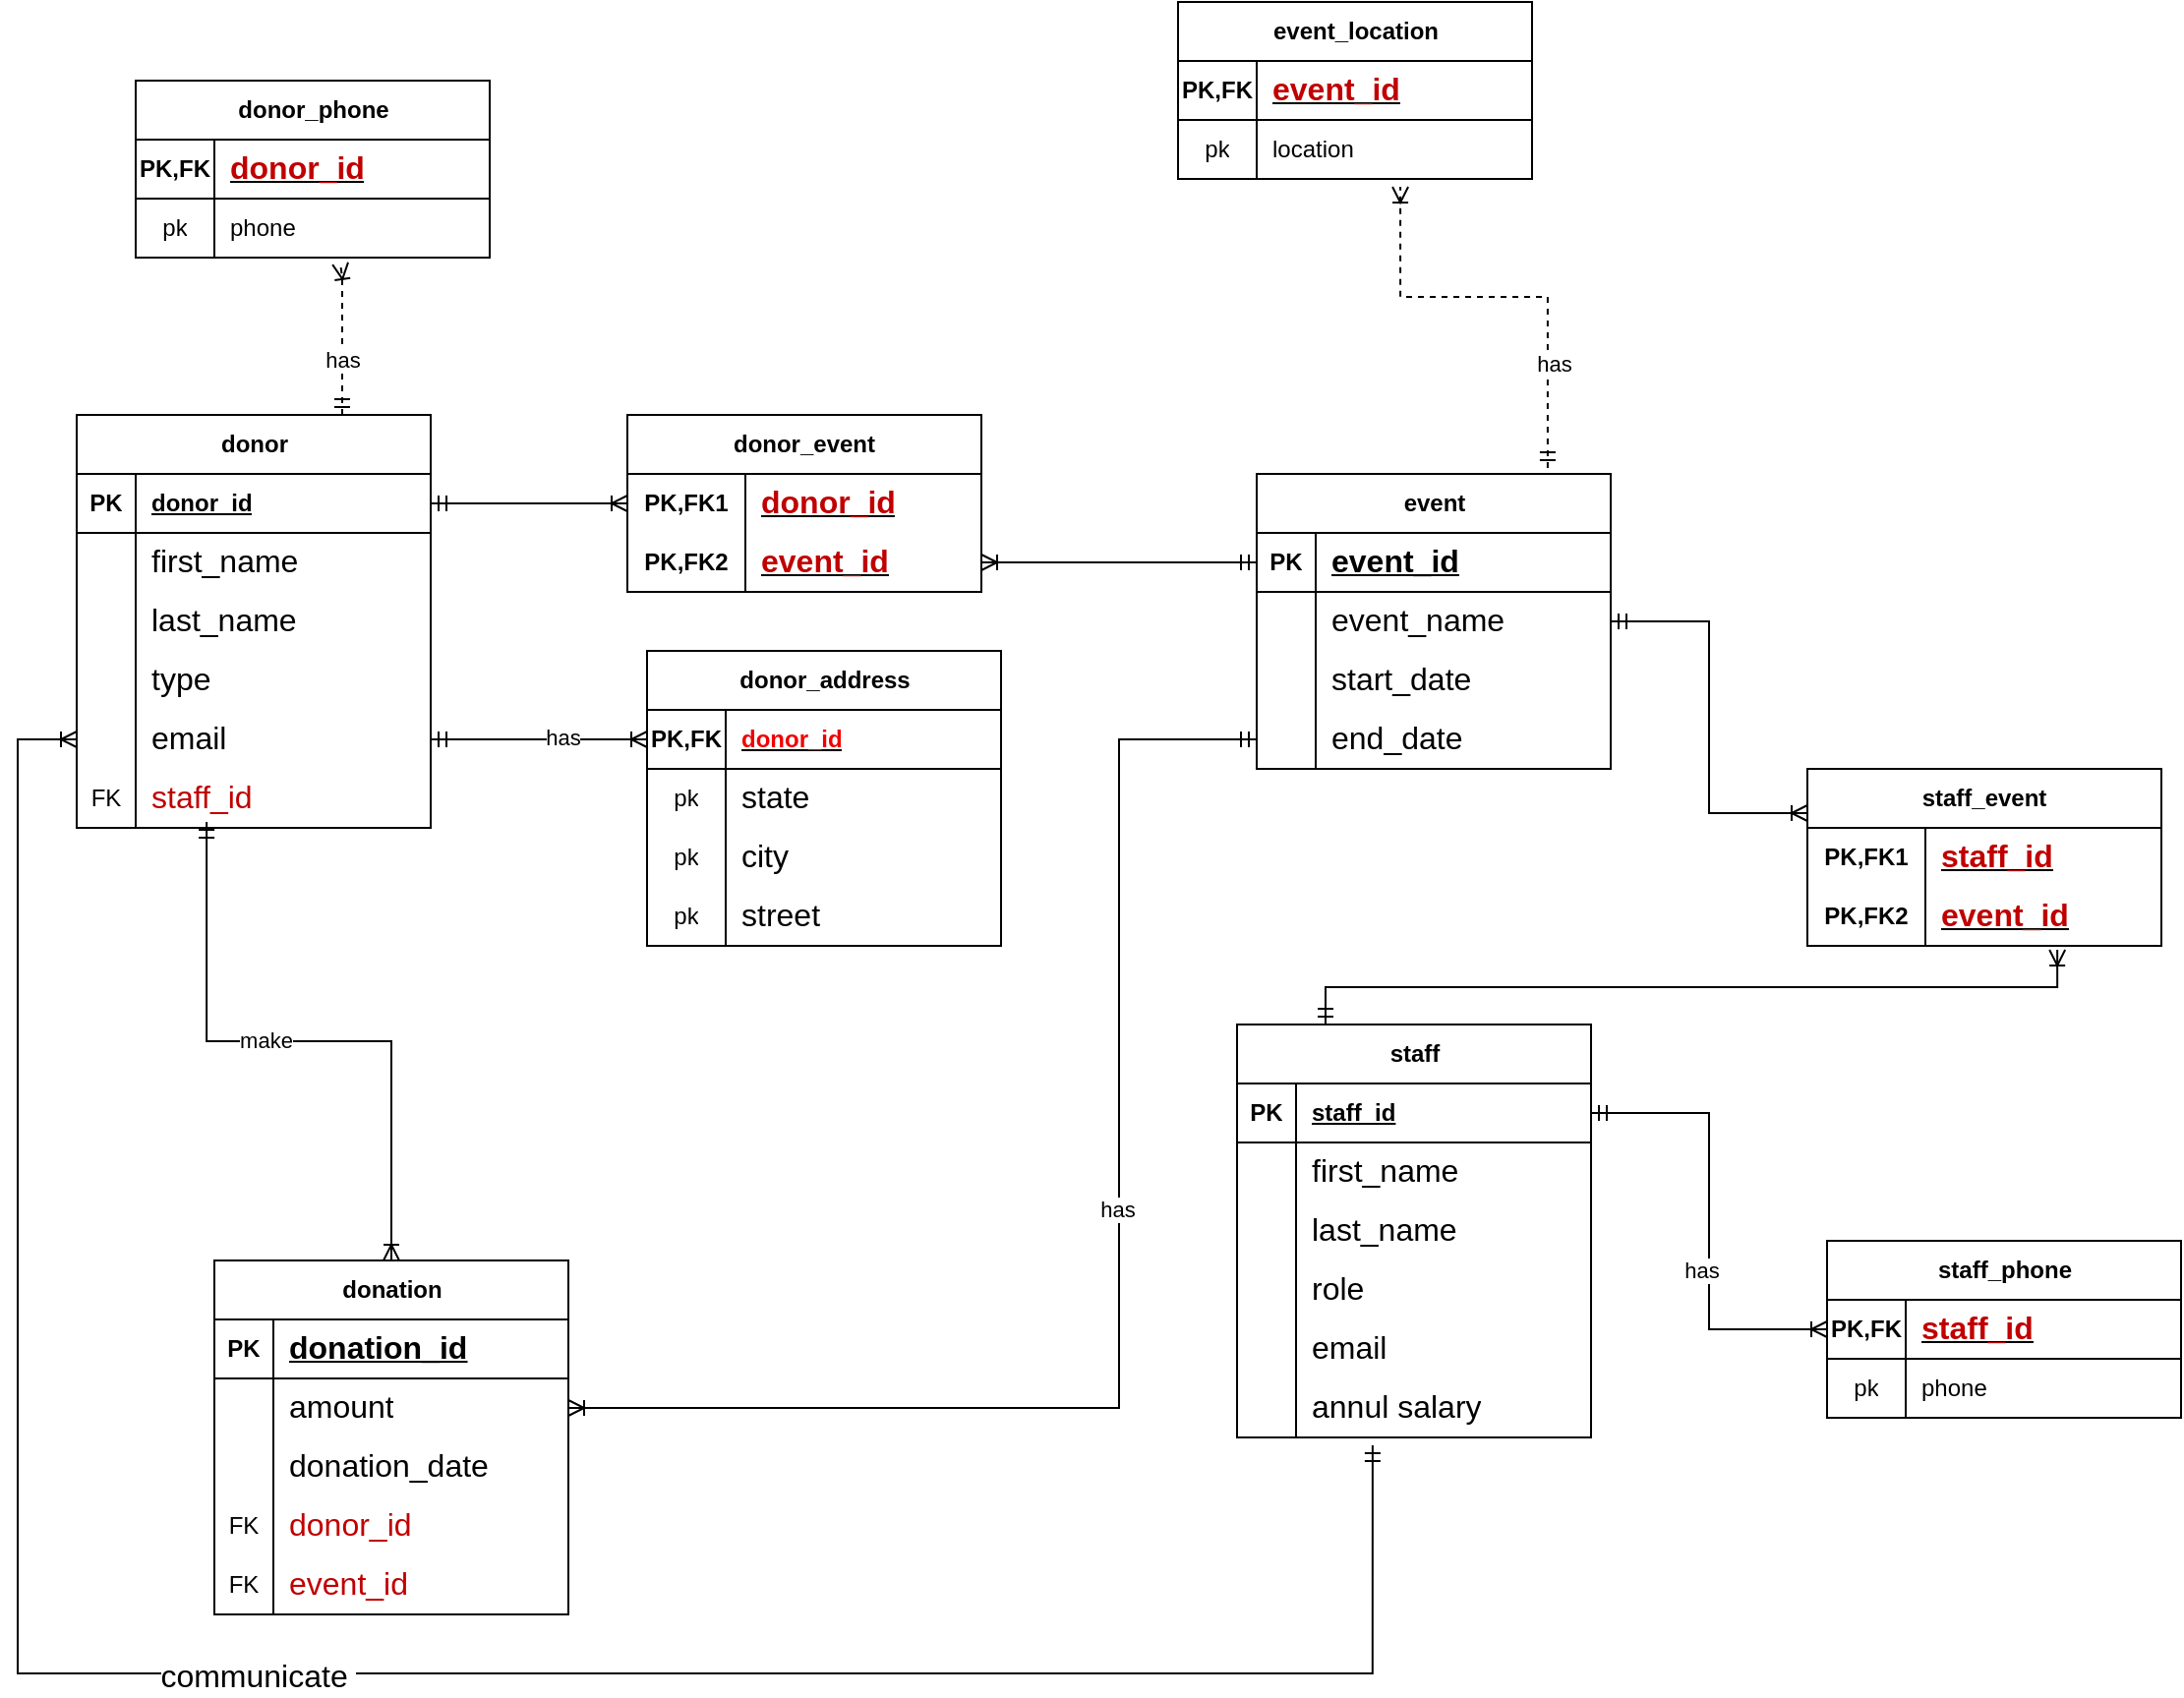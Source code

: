 <mxfile version="26.0.4">
  <diagram name="Page-1" id="FFYsI_Ef4vzfH-QuEbHE">
    <mxGraphModel dx="1687" dy="984" grid="1" gridSize="10" guides="1" tooltips="1" connect="1" arrows="1" fold="1" page="1" pageScale="1" pageWidth="850" pageHeight="1100" math="0" shadow="0">
      <root>
        <mxCell id="0" />
        <mxCell id="1" parent="0" />
        <mxCell id="cGcmRIweFU27I2CiC476-1" value="donor" style="shape=table;startSize=30;container=1;collapsible=1;childLayout=tableLayout;fixedRows=1;rowLines=0;fontStyle=1;align=center;resizeLast=1;html=1;" parent="1" vertex="1">
          <mxGeometry x="60" y="340" width="180" height="210" as="geometry" />
        </mxCell>
        <mxCell id="cGcmRIweFU27I2CiC476-2" value="" style="shape=tableRow;horizontal=0;startSize=0;swimlaneHead=0;swimlaneBody=0;fillColor=none;collapsible=0;dropTarget=0;points=[[0,0.5],[1,0.5]];portConstraint=eastwest;top=0;left=0;right=0;bottom=1;" parent="cGcmRIweFU27I2CiC476-1" vertex="1">
          <mxGeometry y="30" width="180" height="30" as="geometry" />
        </mxCell>
        <mxCell id="cGcmRIweFU27I2CiC476-3" value="PK" style="shape=partialRectangle;connectable=0;fillColor=none;top=0;left=0;bottom=0;right=0;fontStyle=1;overflow=hidden;whiteSpace=wrap;html=1;" parent="cGcmRIweFU27I2CiC476-2" vertex="1">
          <mxGeometry width="30" height="30" as="geometry">
            <mxRectangle width="30" height="30" as="alternateBounds" />
          </mxGeometry>
        </mxCell>
        <mxCell id="cGcmRIweFU27I2CiC476-4" value="donor_id" style="shape=partialRectangle;connectable=0;fillColor=none;top=0;left=0;bottom=0;right=0;align=left;spacingLeft=6;fontStyle=5;overflow=hidden;whiteSpace=wrap;html=1;" parent="cGcmRIweFU27I2CiC476-2" vertex="1">
          <mxGeometry x="30" width="150" height="30" as="geometry">
            <mxRectangle width="150" height="30" as="alternateBounds" />
          </mxGeometry>
        </mxCell>
        <mxCell id="cGcmRIweFU27I2CiC476-5" value="" style="shape=tableRow;horizontal=0;startSize=0;swimlaneHead=0;swimlaneBody=0;fillColor=none;collapsible=0;dropTarget=0;points=[[0,0.5],[1,0.5]];portConstraint=eastwest;top=0;left=0;right=0;bottom=0;" parent="cGcmRIweFU27I2CiC476-1" vertex="1">
          <mxGeometry y="60" width="180" height="30" as="geometry" />
        </mxCell>
        <mxCell id="cGcmRIweFU27I2CiC476-6" value="" style="shape=partialRectangle;connectable=0;fillColor=none;top=0;left=0;bottom=0;right=0;editable=1;overflow=hidden;whiteSpace=wrap;html=1;" parent="cGcmRIweFU27I2CiC476-5" vertex="1">
          <mxGeometry width="30" height="30" as="geometry">
            <mxRectangle width="30" height="30" as="alternateBounds" />
          </mxGeometry>
        </mxCell>
        <mxCell id="cGcmRIweFU27I2CiC476-7" value="&lt;span style=&quot;font-size:12.0pt;line-height:115%;&lt;br/&gt;font-family:&amp;quot;Times New Roman&amp;quot;,serif;mso-ascii-theme-font:major-bidi;mso-fareast-font-family:&lt;br/&gt;Aptos;mso-fareast-theme-font:minor-latin;mso-hansi-theme-font:major-bidi;&lt;br/&gt;mso-bidi-theme-font:major-bidi;mso-ansi-language:EN-US;mso-fareast-language:&lt;br/&gt;EN-US;mso-bidi-language:AR-SA&quot;&gt;first_name&lt;/span&gt;" style="shape=partialRectangle;connectable=0;fillColor=none;top=0;left=0;bottom=0;right=0;align=left;spacingLeft=6;overflow=hidden;whiteSpace=wrap;html=1;" parent="cGcmRIweFU27I2CiC476-5" vertex="1">
          <mxGeometry x="30" width="150" height="30" as="geometry">
            <mxRectangle width="150" height="30" as="alternateBounds" />
          </mxGeometry>
        </mxCell>
        <mxCell id="cGcmRIweFU27I2CiC476-8" value="" style="shape=tableRow;horizontal=0;startSize=0;swimlaneHead=0;swimlaneBody=0;fillColor=none;collapsible=0;dropTarget=0;points=[[0,0.5],[1,0.5]];portConstraint=eastwest;top=0;left=0;right=0;bottom=0;" parent="cGcmRIweFU27I2CiC476-1" vertex="1">
          <mxGeometry y="90" width="180" height="30" as="geometry" />
        </mxCell>
        <mxCell id="cGcmRIweFU27I2CiC476-9" value="" style="shape=partialRectangle;connectable=0;fillColor=none;top=0;left=0;bottom=0;right=0;editable=1;overflow=hidden;whiteSpace=wrap;html=1;" parent="cGcmRIweFU27I2CiC476-8" vertex="1">
          <mxGeometry width="30" height="30" as="geometry">
            <mxRectangle width="30" height="30" as="alternateBounds" />
          </mxGeometry>
        </mxCell>
        <mxCell id="cGcmRIweFU27I2CiC476-10" value="&lt;span style=&quot;font-size:12.0pt;line-height:115%;&lt;br/&gt;font-family:&amp;quot;Times New Roman&amp;quot;,serif;mso-ascii-theme-font:major-bidi;mso-fareast-font-family:&lt;br/&gt;Aptos;mso-fareast-theme-font:minor-latin;mso-hansi-theme-font:major-bidi;&lt;br/&gt;mso-bidi-theme-font:major-bidi;mso-ansi-language:EN-US;mso-fareast-language:&lt;br/&gt;EN-US;mso-bidi-language:AR-SA&quot;&gt;last_name&lt;/span&gt;" style="shape=partialRectangle;connectable=0;fillColor=none;top=0;left=0;bottom=0;right=0;align=left;spacingLeft=6;overflow=hidden;whiteSpace=wrap;html=1;" parent="cGcmRIweFU27I2CiC476-8" vertex="1">
          <mxGeometry x="30" width="150" height="30" as="geometry">
            <mxRectangle width="150" height="30" as="alternateBounds" />
          </mxGeometry>
        </mxCell>
        <mxCell id="cGcmRIweFU27I2CiC476-75" value="" style="shape=tableRow;horizontal=0;startSize=0;swimlaneHead=0;swimlaneBody=0;fillColor=none;collapsible=0;dropTarget=0;points=[[0,0.5],[1,0.5]];portConstraint=eastwest;top=0;left=0;right=0;bottom=0;" parent="cGcmRIweFU27I2CiC476-1" vertex="1">
          <mxGeometry y="120" width="180" height="30" as="geometry" />
        </mxCell>
        <mxCell id="cGcmRIweFU27I2CiC476-76" value="" style="shape=partialRectangle;connectable=0;fillColor=none;top=0;left=0;bottom=0;right=0;editable=1;overflow=hidden;whiteSpace=wrap;html=1;" parent="cGcmRIweFU27I2CiC476-75" vertex="1">
          <mxGeometry width="30" height="30" as="geometry">
            <mxRectangle width="30" height="30" as="alternateBounds" />
          </mxGeometry>
        </mxCell>
        <mxCell id="cGcmRIweFU27I2CiC476-77" value="&lt;span style=&quot;font-size:12.0pt;line-height:115%;&lt;br/&gt;font-family:&amp;quot;Times New Roman&amp;quot;,serif;mso-ascii-theme-font:major-bidi;mso-fareast-font-family:&lt;br/&gt;Aptos;mso-fareast-theme-font:minor-latin;mso-hansi-theme-font:major-bidi;&lt;br/&gt;mso-bidi-theme-font:major-bidi;mso-ansi-language:EN-US;mso-fareast-language:&lt;br/&gt;EN-US;mso-bidi-language:AR-SA&quot;&gt;type&lt;/span&gt;" style="shape=partialRectangle;connectable=0;fillColor=none;top=0;left=0;bottom=0;right=0;align=left;spacingLeft=6;overflow=hidden;whiteSpace=wrap;html=1;" parent="cGcmRIweFU27I2CiC476-75" vertex="1">
          <mxGeometry x="30" width="150" height="30" as="geometry">
            <mxRectangle width="150" height="30" as="alternateBounds" />
          </mxGeometry>
        </mxCell>
        <mxCell id="cGcmRIweFU27I2CiC476-78" value="" style="shape=tableRow;horizontal=0;startSize=0;swimlaneHead=0;swimlaneBody=0;fillColor=none;collapsible=0;dropTarget=0;points=[[0,0.5],[1,0.5]];portConstraint=eastwest;top=0;left=0;right=0;bottom=0;" parent="cGcmRIweFU27I2CiC476-1" vertex="1">
          <mxGeometry y="150" width="180" height="30" as="geometry" />
        </mxCell>
        <mxCell id="cGcmRIweFU27I2CiC476-79" value="" style="shape=partialRectangle;connectable=0;fillColor=none;top=0;left=0;bottom=0;right=0;editable=1;overflow=hidden;whiteSpace=wrap;html=1;" parent="cGcmRIweFU27I2CiC476-78" vertex="1">
          <mxGeometry width="30" height="30" as="geometry">
            <mxRectangle width="30" height="30" as="alternateBounds" />
          </mxGeometry>
        </mxCell>
        <mxCell id="cGcmRIweFU27I2CiC476-80" value="&lt;span style=&quot;font-size:12.0pt;line-height:115%;&lt;br/&gt;font-family:&amp;quot;Times New Roman&amp;quot;,serif;mso-ascii-theme-font:major-bidi;mso-fareast-font-family:&lt;br/&gt;Aptos;mso-fareast-theme-font:minor-latin;mso-hansi-theme-font:major-bidi;&lt;br/&gt;mso-bidi-theme-font:major-bidi;mso-ansi-language:EN-US;mso-fareast-language:&lt;br/&gt;EN-US;mso-bidi-language:AR-SA&quot;&gt;email&lt;/span&gt;" style="shape=partialRectangle;connectable=0;fillColor=none;top=0;left=0;bottom=0;right=0;align=left;spacingLeft=6;overflow=hidden;whiteSpace=wrap;html=1;" parent="cGcmRIweFU27I2CiC476-78" vertex="1">
          <mxGeometry x="30" width="150" height="30" as="geometry">
            <mxRectangle width="150" height="30" as="alternateBounds" />
          </mxGeometry>
        </mxCell>
        <mxCell id="8j0lbVOySIu1FsYrDU9--5" value="" style="shape=tableRow;horizontal=0;startSize=0;swimlaneHead=0;swimlaneBody=0;fillColor=none;collapsible=0;dropTarget=0;points=[[0,0.5],[1,0.5]];portConstraint=eastwest;top=0;left=0;right=0;bottom=0;" parent="cGcmRIweFU27I2CiC476-1" vertex="1">
          <mxGeometry y="180" width="180" height="30" as="geometry" />
        </mxCell>
        <mxCell id="8j0lbVOySIu1FsYrDU9--6" value="FK" style="shape=partialRectangle;connectable=0;fillColor=none;top=0;left=0;bottom=0;right=0;editable=1;overflow=hidden;whiteSpace=wrap;html=1;" parent="8j0lbVOySIu1FsYrDU9--5" vertex="1">
          <mxGeometry width="30" height="30" as="geometry">
            <mxRectangle width="30" height="30" as="alternateBounds" />
          </mxGeometry>
        </mxCell>
        <mxCell id="8j0lbVOySIu1FsYrDU9--7" value="&lt;span style=&quot;font-size:12.0pt;line-height:115%;&lt;br/&gt;font-family:&amp;quot;Times New Roman&amp;quot;,serif;mso-ascii-theme-font:major-bidi;mso-fareast-font-family:&lt;br/&gt;Aptos;mso-fareast-theme-font:minor-latin;mso-hansi-theme-font:major-bidi;&lt;br/&gt;mso-bidi-theme-font:major-bidi;color:#C00000;mso-ansi-language:EN-US;&lt;br/&gt;mso-fareast-language:EN-US;mso-bidi-language:AR-SA&quot;&gt;staff_id&lt;/span&gt;" style="shape=partialRectangle;connectable=0;fillColor=none;top=0;left=0;bottom=0;right=0;align=left;spacingLeft=6;overflow=hidden;whiteSpace=wrap;html=1;" parent="8j0lbVOySIu1FsYrDU9--5" vertex="1">
          <mxGeometry x="30" width="150" height="30" as="geometry">
            <mxRectangle width="150" height="30" as="alternateBounds" />
          </mxGeometry>
        </mxCell>
        <mxCell id="cGcmRIweFU27I2CiC476-17" value="event" style="shape=table;startSize=30;container=1;collapsible=1;childLayout=tableLayout;fixedRows=1;rowLines=0;fontStyle=1;align=center;resizeLast=1;html=1;" parent="1" vertex="1">
          <mxGeometry x="660" y="370" width="180" height="150" as="geometry" />
        </mxCell>
        <mxCell id="cGcmRIweFU27I2CiC476-18" value="" style="shape=tableRow;horizontal=0;startSize=0;swimlaneHead=0;swimlaneBody=0;fillColor=none;collapsible=0;dropTarget=0;points=[[0,0.5],[1,0.5]];portConstraint=eastwest;top=0;left=0;right=0;bottom=1;" parent="cGcmRIweFU27I2CiC476-17" vertex="1">
          <mxGeometry y="30" width="180" height="30" as="geometry" />
        </mxCell>
        <mxCell id="cGcmRIweFU27I2CiC476-19" value="PK" style="shape=partialRectangle;connectable=0;fillColor=none;top=0;left=0;bottom=0;right=0;fontStyle=1;overflow=hidden;whiteSpace=wrap;html=1;" parent="cGcmRIweFU27I2CiC476-18" vertex="1">
          <mxGeometry width="30" height="30" as="geometry">
            <mxRectangle width="30" height="30" as="alternateBounds" />
          </mxGeometry>
        </mxCell>
        <mxCell id="cGcmRIweFU27I2CiC476-20" value="&lt;u&gt;&lt;span style=&quot;font-size:12.0pt;line-height:115%;&lt;br/&gt;font-family:&amp;quot;Times New Roman&amp;quot;,serif;mso-ascii-theme-font:major-bidi;mso-fareast-font-family:&lt;br/&gt;Aptos;mso-fareast-theme-font:minor-latin;mso-hansi-theme-font:major-bidi;&lt;br/&gt;mso-bidi-theme-font:major-bidi;mso-ansi-language:EN-US;mso-fareast-language:&lt;br/&gt;EN-US;mso-bidi-language:AR-SA&quot;&gt;event_id&lt;/span&gt;&lt;/u&gt;" style="shape=partialRectangle;connectable=0;fillColor=none;top=0;left=0;bottom=0;right=0;align=left;spacingLeft=6;fontStyle=5;overflow=hidden;whiteSpace=wrap;html=1;" parent="cGcmRIweFU27I2CiC476-18" vertex="1">
          <mxGeometry x="30" width="150" height="30" as="geometry">
            <mxRectangle width="150" height="30" as="alternateBounds" />
          </mxGeometry>
        </mxCell>
        <mxCell id="cGcmRIweFU27I2CiC476-21" value="" style="shape=tableRow;horizontal=0;startSize=0;swimlaneHead=0;swimlaneBody=0;fillColor=none;collapsible=0;dropTarget=0;points=[[0,0.5],[1,0.5]];portConstraint=eastwest;top=0;left=0;right=0;bottom=0;" parent="cGcmRIweFU27I2CiC476-17" vertex="1">
          <mxGeometry y="60" width="180" height="30" as="geometry" />
        </mxCell>
        <mxCell id="cGcmRIweFU27I2CiC476-22" value="" style="shape=partialRectangle;connectable=0;fillColor=none;top=0;left=0;bottom=0;right=0;editable=1;overflow=hidden;whiteSpace=wrap;html=1;" parent="cGcmRIweFU27I2CiC476-21" vertex="1">
          <mxGeometry width="30" height="30" as="geometry">
            <mxRectangle width="30" height="30" as="alternateBounds" />
          </mxGeometry>
        </mxCell>
        <mxCell id="cGcmRIweFU27I2CiC476-23" value="&lt;span style=&quot;font-size:12.0pt;line-height:115%;&lt;br/&gt;font-family:&amp;quot;Times New Roman&amp;quot;,serif;mso-ascii-theme-font:major-bidi;mso-fareast-font-family:&lt;br/&gt;Aptos;mso-fareast-theme-font:minor-latin;mso-hansi-theme-font:major-bidi;&lt;br/&gt;mso-bidi-theme-font:major-bidi;mso-ansi-language:EN-US;mso-fareast-language:&lt;br/&gt;EN-US;mso-bidi-language:AR-SA&quot;&gt;event_name&lt;/span&gt;" style="shape=partialRectangle;connectable=0;fillColor=none;top=0;left=0;bottom=0;right=0;align=left;spacingLeft=6;overflow=hidden;whiteSpace=wrap;html=1;" parent="cGcmRIweFU27I2CiC476-21" vertex="1">
          <mxGeometry x="30" width="150" height="30" as="geometry">
            <mxRectangle width="150" height="30" as="alternateBounds" />
          </mxGeometry>
        </mxCell>
        <mxCell id="cGcmRIweFU27I2CiC476-24" value="" style="shape=tableRow;horizontal=0;startSize=0;swimlaneHead=0;swimlaneBody=0;fillColor=none;collapsible=0;dropTarget=0;points=[[0,0.5],[1,0.5]];portConstraint=eastwest;top=0;left=0;right=0;bottom=0;" parent="cGcmRIweFU27I2CiC476-17" vertex="1">
          <mxGeometry y="90" width="180" height="30" as="geometry" />
        </mxCell>
        <mxCell id="cGcmRIweFU27I2CiC476-25" value="" style="shape=partialRectangle;connectable=0;fillColor=none;top=0;left=0;bottom=0;right=0;editable=1;overflow=hidden;whiteSpace=wrap;html=1;" parent="cGcmRIweFU27I2CiC476-24" vertex="1">
          <mxGeometry width="30" height="30" as="geometry">
            <mxRectangle width="30" height="30" as="alternateBounds" />
          </mxGeometry>
        </mxCell>
        <mxCell id="cGcmRIweFU27I2CiC476-26" value="&lt;span style=&quot;font-size:12.0pt;line-height:115%;&lt;br/&gt;font-family:&amp;quot;Times New Roman&amp;quot;,serif;mso-ascii-theme-font:major-bidi;mso-fareast-font-family:&lt;br/&gt;Aptos;mso-fareast-theme-font:minor-latin;mso-hansi-theme-font:major-bidi;&lt;br/&gt;mso-bidi-theme-font:major-bidi;mso-ansi-language:EN-US;mso-fareast-language:&lt;br/&gt;EN-US;mso-bidi-language:AR-SA&quot;&gt;start_date&lt;/span&gt;" style="shape=partialRectangle;connectable=0;fillColor=none;top=0;left=0;bottom=0;right=0;align=left;spacingLeft=6;overflow=hidden;whiteSpace=wrap;html=1;" parent="cGcmRIweFU27I2CiC476-24" vertex="1">
          <mxGeometry x="30" width="150" height="30" as="geometry">
            <mxRectangle width="150" height="30" as="alternateBounds" />
          </mxGeometry>
        </mxCell>
        <mxCell id="cGcmRIweFU27I2CiC476-27" value="" style="shape=tableRow;horizontal=0;startSize=0;swimlaneHead=0;swimlaneBody=0;fillColor=none;collapsible=0;dropTarget=0;points=[[0,0.5],[1,0.5]];portConstraint=eastwest;top=0;left=0;right=0;bottom=0;" parent="cGcmRIweFU27I2CiC476-17" vertex="1">
          <mxGeometry y="120" width="180" height="30" as="geometry" />
        </mxCell>
        <mxCell id="cGcmRIweFU27I2CiC476-28" value="" style="shape=partialRectangle;connectable=0;fillColor=none;top=0;left=0;bottom=0;right=0;editable=1;overflow=hidden;whiteSpace=wrap;html=1;" parent="cGcmRIweFU27I2CiC476-27" vertex="1">
          <mxGeometry width="30" height="30" as="geometry">
            <mxRectangle width="30" height="30" as="alternateBounds" />
          </mxGeometry>
        </mxCell>
        <mxCell id="cGcmRIweFU27I2CiC476-29" value="&lt;span style=&quot;font-size:12.0pt;line-height:115%;&lt;br/&gt;font-family:&amp;quot;Times New Roman&amp;quot;,serif;mso-ascii-theme-font:major-bidi;mso-fareast-font-family:&lt;br/&gt;Aptos;mso-fareast-theme-font:minor-latin;mso-hansi-theme-font:major-bidi;&lt;br/&gt;mso-bidi-theme-font:major-bidi;mso-ansi-language:EN-US;mso-fareast-language:&lt;br/&gt;EN-US;mso-bidi-language:AR-SA&quot;&gt;end_date&lt;/span&gt;" style="shape=partialRectangle;connectable=0;fillColor=none;top=0;left=0;bottom=0;right=0;align=left;spacingLeft=6;overflow=hidden;whiteSpace=wrap;html=1;" parent="cGcmRIweFU27I2CiC476-27" vertex="1">
          <mxGeometry x="30" width="150" height="30" as="geometry">
            <mxRectangle width="150" height="30" as="alternateBounds" />
          </mxGeometry>
        </mxCell>
        <mxCell id="cGcmRIweFU27I2CiC476-43" value="donation" style="shape=table;startSize=30;container=1;collapsible=1;childLayout=tableLayout;fixedRows=1;rowLines=0;fontStyle=1;align=center;resizeLast=1;html=1;" parent="1" vertex="1">
          <mxGeometry x="130" y="770" width="180" height="180" as="geometry" />
        </mxCell>
        <mxCell id="cGcmRIweFU27I2CiC476-44" value="" style="shape=tableRow;horizontal=0;startSize=0;swimlaneHead=0;swimlaneBody=0;fillColor=none;collapsible=0;dropTarget=0;points=[[0,0.5],[1,0.5]];portConstraint=eastwest;top=0;left=0;right=0;bottom=1;" parent="cGcmRIweFU27I2CiC476-43" vertex="1">
          <mxGeometry y="30" width="180" height="30" as="geometry" />
        </mxCell>
        <mxCell id="cGcmRIweFU27I2CiC476-45" value="PK" style="shape=partialRectangle;connectable=0;fillColor=none;top=0;left=0;bottom=0;right=0;fontStyle=1;overflow=hidden;whiteSpace=wrap;html=1;" parent="cGcmRIweFU27I2CiC476-44" vertex="1">
          <mxGeometry width="30" height="30" as="geometry">
            <mxRectangle width="30" height="30" as="alternateBounds" />
          </mxGeometry>
        </mxCell>
        <mxCell id="cGcmRIweFU27I2CiC476-46" value="&lt;u&gt;&lt;span style=&quot;font-size:12.0pt;line-height:115%;&lt;br/&gt;font-family:&amp;quot;Times New Roman&amp;quot;,serif;mso-ascii-theme-font:major-bidi;mso-fareast-font-family:&lt;br/&gt;Aptos;mso-fareast-theme-font:minor-latin;mso-hansi-theme-font:major-bidi;&lt;br/&gt;mso-bidi-theme-font:major-bidi;mso-ansi-language:EN-US;mso-fareast-language:&lt;br/&gt;EN-US;mso-bidi-language:AR-SA&quot;&gt;donation_id&lt;/span&gt;&lt;/u&gt;" style="shape=partialRectangle;connectable=0;fillColor=none;top=0;left=0;bottom=0;right=0;align=left;spacingLeft=6;fontStyle=5;overflow=hidden;whiteSpace=wrap;html=1;" parent="cGcmRIweFU27I2CiC476-44" vertex="1">
          <mxGeometry x="30" width="150" height="30" as="geometry">
            <mxRectangle width="150" height="30" as="alternateBounds" />
          </mxGeometry>
        </mxCell>
        <mxCell id="cGcmRIweFU27I2CiC476-47" value="" style="shape=tableRow;horizontal=0;startSize=0;swimlaneHead=0;swimlaneBody=0;fillColor=none;collapsible=0;dropTarget=0;points=[[0,0.5],[1,0.5]];portConstraint=eastwest;top=0;left=0;right=0;bottom=0;" parent="cGcmRIweFU27I2CiC476-43" vertex="1">
          <mxGeometry y="60" width="180" height="30" as="geometry" />
        </mxCell>
        <mxCell id="cGcmRIweFU27I2CiC476-48" value="" style="shape=partialRectangle;connectable=0;fillColor=none;top=0;left=0;bottom=0;right=0;editable=1;overflow=hidden;whiteSpace=wrap;html=1;" parent="cGcmRIweFU27I2CiC476-47" vertex="1">
          <mxGeometry width="30" height="30" as="geometry">
            <mxRectangle width="30" height="30" as="alternateBounds" />
          </mxGeometry>
        </mxCell>
        <mxCell id="cGcmRIweFU27I2CiC476-49" value="&lt;span style=&quot;font-size:12.0pt;line-height:115%;&lt;br/&gt;font-family:&amp;quot;Times New Roman&amp;quot;,serif;mso-ascii-theme-font:major-bidi;mso-fareast-font-family:&lt;br/&gt;Aptos;mso-fareast-theme-font:minor-latin;mso-hansi-theme-font:major-bidi;&lt;br/&gt;mso-bidi-theme-font:major-bidi;mso-ansi-language:EN-US;mso-fareast-language:&lt;br/&gt;EN-US;mso-bidi-language:AR-SA&quot;&gt;amount&lt;/span&gt;" style="shape=partialRectangle;connectable=0;fillColor=none;top=0;left=0;bottom=0;right=0;align=left;spacingLeft=6;overflow=hidden;whiteSpace=wrap;html=1;" parent="cGcmRIweFU27I2CiC476-47" vertex="1">
          <mxGeometry x="30" width="150" height="30" as="geometry">
            <mxRectangle width="150" height="30" as="alternateBounds" />
          </mxGeometry>
        </mxCell>
        <mxCell id="cGcmRIweFU27I2CiC476-50" value="" style="shape=tableRow;horizontal=0;startSize=0;swimlaneHead=0;swimlaneBody=0;fillColor=none;collapsible=0;dropTarget=0;points=[[0,0.5],[1,0.5]];portConstraint=eastwest;top=0;left=0;right=0;bottom=0;" parent="cGcmRIweFU27I2CiC476-43" vertex="1">
          <mxGeometry y="90" width="180" height="30" as="geometry" />
        </mxCell>
        <mxCell id="cGcmRIweFU27I2CiC476-51" value="" style="shape=partialRectangle;connectable=0;fillColor=none;top=0;left=0;bottom=0;right=0;editable=1;overflow=hidden;whiteSpace=wrap;html=1;" parent="cGcmRIweFU27I2CiC476-50" vertex="1">
          <mxGeometry width="30" height="30" as="geometry">
            <mxRectangle width="30" height="30" as="alternateBounds" />
          </mxGeometry>
        </mxCell>
        <mxCell id="cGcmRIweFU27I2CiC476-52" value="&lt;span style=&quot;font-size:12.0pt;line-height:115%;&lt;br/&gt;font-family:&amp;quot;Times New Roman&amp;quot;,serif;mso-ascii-theme-font:major-bidi;mso-fareast-font-family:&lt;br/&gt;Aptos;mso-fareast-theme-font:minor-latin;mso-hansi-theme-font:major-bidi;&lt;br/&gt;mso-bidi-theme-font:major-bidi;mso-ansi-language:EN-US;mso-fareast-language:&lt;br/&gt;EN-US;mso-bidi-language:AR-SA&quot;&gt;donation_date&lt;/span&gt;" style="shape=partialRectangle;connectable=0;fillColor=none;top=0;left=0;bottom=0;right=0;align=left;spacingLeft=6;overflow=hidden;whiteSpace=wrap;html=1;" parent="cGcmRIweFU27I2CiC476-50" vertex="1">
          <mxGeometry x="30" width="150" height="30" as="geometry">
            <mxRectangle width="150" height="30" as="alternateBounds" />
          </mxGeometry>
        </mxCell>
        <mxCell id="cGcmRIweFU27I2CiC476-53" value="" style="shape=tableRow;horizontal=0;startSize=0;swimlaneHead=0;swimlaneBody=0;fillColor=none;collapsible=0;dropTarget=0;points=[[0,0.5],[1,0.5]];portConstraint=eastwest;top=0;left=0;right=0;bottom=0;" parent="cGcmRIweFU27I2CiC476-43" vertex="1">
          <mxGeometry y="120" width="180" height="30" as="geometry" />
        </mxCell>
        <mxCell id="cGcmRIweFU27I2CiC476-54" value="FK" style="shape=partialRectangle;connectable=0;fillColor=none;top=0;left=0;bottom=0;right=0;editable=1;overflow=hidden;whiteSpace=wrap;html=1;" parent="cGcmRIweFU27I2CiC476-53" vertex="1">
          <mxGeometry width="30" height="30" as="geometry">
            <mxRectangle width="30" height="30" as="alternateBounds" />
          </mxGeometry>
        </mxCell>
        <mxCell id="cGcmRIweFU27I2CiC476-55" value="&lt;span style=&quot;font-size:12.0pt;line-height:115%;&lt;br/&gt;font-family:&amp;quot;Times New Roman&amp;quot;,serif;mso-ascii-theme-font:major-bidi;mso-fareast-font-family:&lt;br/&gt;Aptos;mso-fareast-theme-font:minor-latin;mso-hansi-theme-font:major-bidi;&lt;br/&gt;mso-bidi-theme-font:major-bidi;color:#C00000;mso-ansi-language:EN-US;&lt;br/&gt;mso-fareast-language:EN-US;mso-bidi-language:AR-SA&quot;&gt;donor_id&lt;/span&gt;" style="shape=partialRectangle;connectable=0;fillColor=none;top=0;left=0;bottom=0;right=0;align=left;spacingLeft=6;overflow=hidden;whiteSpace=wrap;html=1;" parent="cGcmRIweFU27I2CiC476-53" vertex="1">
          <mxGeometry x="30" width="150" height="30" as="geometry">
            <mxRectangle width="150" height="30" as="alternateBounds" />
          </mxGeometry>
        </mxCell>
        <mxCell id="8j0lbVOySIu1FsYrDU9--11" value="" style="shape=tableRow;horizontal=0;startSize=0;swimlaneHead=0;swimlaneBody=0;fillColor=none;collapsible=0;dropTarget=0;points=[[0,0.5],[1,0.5]];portConstraint=eastwest;top=0;left=0;right=0;bottom=0;" parent="cGcmRIweFU27I2CiC476-43" vertex="1">
          <mxGeometry y="150" width="180" height="30" as="geometry" />
        </mxCell>
        <mxCell id="8j0lbVOySIu1FsYrDU9--12" value="FK" style="shape=partialRectangle;connectable=0;fillColor=none;top=0;left=0;bottom=0;right=0;editable=1;overflow=hidden;whiteSpace=wrap;html=1;" parent="8j0lbVOySIu1FsYrDU9--11" vertex="1">
          <mxGeometry width="30" height="30" as="geometry">
            <mxRectangle width="30" height="30" as="alternateBounds" />
          </mxGeometry>
        </mxCell>
        <mxCell id="8j0lbVOySIu1FsYrDU9--13" value="&lt;span style=&quot;font-size:12.0pt;line-height:115%;&lt;br/&gt;font-family:&amp;quot;Times New Roman&amp;quot;,serif;mso-ascii-theme-font:major-bidi;mso-fareast-font-family:&lt;br/&gt;Aptos;mso-fareast-theme-font:minor-latin;mso-hansi-theme-font:major-bidi;&lt;br/&gt;mso-bidi-theme-font:major-bidi;color:#C00000;mso-ansi-language:EN-US;&lt;br/&gt;mso-fareast-language:EN-US;mso-bidi-language:AR-SA&quot;&gt;event_id&lt;/span&gt;" style="shape=partialRectangle;connectable=0;fillColor=none;top=0;left=0;bottom=0;right=0;align=left;spacingLeft=6;overflow=hidden;whiteSpace=wrap;html=1;" parent="8j0lbVOySIu1FsYrDU9--11" vertex="1">
          <mxGeometry x="30" width="150" height="30" as="geometry">
            <mxRectangle width="150" height="30" as="alternateBounds" />
          </mxGeometry>
        </mxCell>
        <mxCell id="cGcmRIweFU27I2CiC476-81" value="" style="edgeStyle=elbowEdgeStyle;fontSize=12;html=1;endArrow=ERoneToMany;startArrow=ERmandOne;rounded=0;elbow=vertical;exitX=0.367;exitY=0.9;exitDx=0;exitDy=0;exitPerimeter=0;" parent="1" source="8j0lbVOySIu1FsYrDU9--5" target="cGcmRIweFU27I2CiC476-43" edge="1">
          <mxGeometry width="100" height="100" relative="1" as="geometry">
            <mxPoint x="203" y="600" as="sourcePoint" />
            <mxPoint x="80" y="760.51" as="targetPoint" />
          </mxGeometry>
        </mxCell>
        <mxCell id="jP1SMrJ6DCg1tfSY5zji-1" value="make" style="edgeLabel;html=1;align=center;verticalAlign=middle;resizable=0;points=[];" parent="cGcmRIweFU27I2CiC476-81" vertex="1" connectable="0">
          <mxGeometry x="-0.108" y="1" relative="1" as="geometry">
            <mxPoint as="offset" />
          </mxGeometry>
        </mxCell>
        <mxCell id="cGcmRIweFU27I2CiC476-84" value="donor_event" style="shape=table;startSize=30;container=1;collapsible=1;childLayout=tableLayout;fixedRows=1;rowLines=0;fontStyle=1;align=center;resizeLast=1;html=1;whiteSpace=wrap;" parent="1" vertex="1">
          <mxGeometry x="340" y="340" width="180" height="90" as="geometry" />
        </mxCell>
        <mxCell id="cGcmRIweFU27I2CiC476-85" value="" style="shape=tableRow;horizontal=0;startSize=0;swimlaneHead=0;swimlaneBody=0;fillColor=none;collapsible=0;dropTarget=0;points=[[0,0.5],[1,0.5]];portConstraint=eastwest;top=0;left=0;right=0;bottom=0;html=1;" parent="cGcmRIweFU27I2CiC476-84" vertex="1">
          <mxGeometry y="30" width="180" height="30" as="geometry" />
        </mxCell>
        <mxCell id="cGcmRIweFU27I2CiC476-86" value="PK,FK1" style="shape=partialRectangle;connectable=0;fillColor=none;top=0;left=0;bottom=0;right=0;fontStyle=1;overflow=hidden;html=1;whiteSpace=wrap;" parent="cGcmRIweFU27I2CiC476-85" vertex="1">
          <mxGeometry width="60" height="30" as="geometry">
            <mxRectangle width="60" height="30" as="alternateBounds" />
          </mxGeometry>
        </mxCell>
        <mxCell id="cGcmRIweFU27I2CiC476-87" value="&lt;u&gt;&lt;span style=&quot;font-size:12.0pt;line-height:115%;&lt;br/&gt;font-family:&amp;quot;Times New Roman&amp;quot;,serif;mso-ascii-theme-font:major-bidi;mso-fareast-font-family:&lt;br/&gt;Aptos;mso-fareast-theme-font:minor-latin;mso-hansi-theme-font:major-bidi;&lt;br/&gt;mso-bidi-theme-font:major-bidi;color:#C00000;mso-ansi-language:EN-US;&lt;br/&gt;mso-fareast-language:EN-US;mso-bidi-language:AR-SA&quot;&gt;donor_id&lt;/span&gt;&lt;/u&gt;" style="shape=partialRectangle;connectable=0;fillColor=none;top=0;left=0;bottom=0;right=0;align=left;spacingLeft=6;fontStyle=5;overflow=hidden;html=1;whiteSpace=wrap;" parent="cGcmRIweFU27I2CiC476-85" vertex="1">
          <mxGeometry x="60" width="120" height="30" as="geometry">
            <mxRectangle width="120" height="30" as="alternateBounds" />
          </mxGeometry>
        </mxCell>
        <mxCell id="cGcmRIweFU27I2CiC476-88" value="" style="shape=tableRow;horizontal=0;startSize=0;swimlaneHead=0;swimlaneBody=0;fillColor=none;collapsible=0;dropTarget=0;points=[[0,0.5],[1,0.5]];portConstraint=eastwest;top=0;left=0;right=0;bottom=1;html=1;" parent="cGcmRIweFU27I2CiC476-84" vertex="1">
          <mxGeometry y="60" width="180" height="30" as="geometry" />
        </mxCell>
        <mxCell id="cGcmRIweFU27I2CiC476-89" value="PK,FK2" style="shape=partialRectangle;connectable=0;fillColor=none;top=0;left=0;bottom=0;right=0;fontStyle=1;overflow=hidden;html=1;whiteSpace=wrap;" parent="cGcmRIweFU27I2CiC476-88" vertex="1">
          <mxGeometry width="60" height="30" as="geometry">
            <mxRectangle width="60" height="30" as="alternateBounds" />
          </mxGeometry>
        </mxCell>
        <mxCell id="cGcmRIweFU27I2CiC476-90" value="&lt;u&gt;&lt;span style=&quot;font-size:12.0pt;line-height:115%;&lt;br/&gt;font-family:&amp;quot;Times New Roman&amp;quot;,serif;mso-ascii-theme-font:major-bidi;mso-fareast-font-family:&lt;br/&gt;Aptos;mso-fareast-theme-font:minor-latin;mso-hansi-theme-font:major-bidi;&lt;br/&gt;mso-bidi-theme-font:major-bidi;color:#C00000;mso-ansi-language:EN-US;&lt;br/&gt;mso-fareast-language:EN-US;mso-bidi-language:AR-SA&quot;&gt;event_id&lt;/span&gt;&lt;/u&gt;" style="shape=partialRectangle;connectable=0;fillColor=none;top=0;left=0;bottom=0;right=0;align=left;spacingLeft=6;fontStyle=5;overflow=hidden;html=1;whiteSpace=wrap;" parent="cGcmRIweFU27I2CiC476-88" vertex="1">
          <mxGeometry x="60" width="120" height="30" as="geometry">
            <mxRectangle width="120" height="30" as="alternateBounds" />
          </mxGeometry>
        </mxCell>
        <mxCell id="cGcmRIweFU27I2CiC476-97" value="" style="edgeStyle=elbowEdgeStyle;fontSize=12;html=1;endArrow=ERoneToMany;startArrow=ERmandOne;rounded=0;exitX=1;exitY=0.5;exitDx=0;exitDy=0;entryX=0;entryY=0.5;entryDx=0;entryDy=0;" parent="1" source="cGcmRIweFU27I2CiC476-2" target="cGcmRIweFU27I2CiC476-85" edge="1">
          <mxGeometry width="100" height="100" relative="1" as="geometry">
            <mxPoint x="280" y="390" as="sourcePoint" />
            <mxPoint x="380" y="290" as="targetPoint" />
          </mxGeometry>
        </mxCell>
        <mxCell id="cGcmRIweFU27I2CiC476-98" value="" style="edgeStyle=elbowEdgeStyle;fontSize=12;html=1;endArrow=ERoneToMany;startArrow=ERmandOne;rounded=0;entryX=1;entryY=0.5;entryDx=0;entryDy=0;exitX=0;exitY=0.5;exitDx=0;exitDy=0;" parent="1" source="cGcmRIweFU27I2CiC476-18" target="cGcmRIweFU27I2CiC476-88" edge="1">
          <mxGeometry width="100" height="100" relative="1" as="geometry">
            <mxPoint x="610" y="420" as="sourcePoint" />
            <mxPoint x="670" y="310" as="targetPoint" />
          </mxGeometry>
        </mxCell>
        <mxCell id="cGcmRIweFU27I2CiC476-99" value="donor_phone" style="shape=table;startSize=30;container=1;collapsible=1;childLayout=tableLayout;fixedRows=1;rowLines=0;fontStyle=1;align=center;resizeLast=1;html=1;" parent="1" vertex="1">
          <mxGeometry x="90" y="170" width="180" height="90" as="geometry" />
        </mxCell>
        <mxCell id="cGcmRIweFU27I2CiC476-100" value="" style="shape=tableRow;horizontal=0;startSize=0;swimlaneHead=0;swimlaneBody=0;fillColor=none;collapsible=0;dropTarget=0;points=[[0,0.5],[1,0.5]];portConstraint=eastwest;top=0;left=0;right=0;bottom=1;" parent="cGcmRIweFU27I2CiC476-99" vertex="1">
          <mxGeometry y="30" width="180" height="30" as="geometry" />
        </mxCell>
        <mxCell id="cGcmRIweFU27I2CiC476-101" value="PK,FK" style="shape=partialRectangle;connectable=0;fillColor=none;top=0;left=0;bottom=0;right=0;fontStyle=1;overflow=hidden;whiteSpace=wrap;html=1;" parent="cGcmRIweFU27I2CiC476-100" vertex="1">
          <mxGeometry width="40" height="30" as="geometry">
            <mxRectangle width="40" height="30" as="alternateBounds" />
          </mxGeometry>
        </mxCell>
        <mxCell id="cGcmRIweFU27I2CiC476-102" value="&lt;u&gt;&lt;span style=&quot;font-size:12.0pt;line-height:115%;&lt;br/&gt;font-family:&amp;quot;Times New Roman&amp;quot;,serif;mso-ascii-theme-font:major-bidi;mso-fareast-font-family:&lt;br/&gt;Aptos;mso-fareast-theme-font:minor-latin;mso-hansi-theme-font:major-bidi;&lt;br/&gt;mso-bidi-theme-font:major-bidi;color:#C00000;mso-ansi-language:EN-US;&lt;br/&gt;mso-fareast-language:EN-US;mso-bidi-language:AR-SA&quot;&gt;donor_id&lt;/span&gt;&lt;/u&gt;" style="shape=partialRectangle;connectable=0;fillColor=none;top=0;left=0;bottom=0;right=0;align=left;spacingLeft=6;fontStyle=5;overflow=hidden;whiteSpace=wrap;html=1;" parent="cGcmRIweFU27I2CiC476-100" vertex="1">
          <mxGeometry x="40" width="140" height="30" as="geometry">
            <mxRectangle width="140" height="30" as="alternateBounds" />
          </mxGeometry>
        </mxCell>
        <mxCell id="cGcmRIweFU27I2CiC476-103" value="" style="shape=tableRow;horizontal=0;startSize=0;swimlaneHead=0;swimlaneBody=0;fillColor=none;collapsible=0;dropTarget=0;points=[[0,0.5],[1,0.5]];portConstraint=eastwest;top=0;left=0;right=0;bottom=0;" parent="cGcmRIweFU27I2CiC476-99" vertex="1">
          <mxGeometry y="60" width="180" height="30" as="geometry" />
        </mxCell>
        <mxCell id="cGcmRIweFU27I2CiC476-104" value="pk" style="shape=partialRectangle;connectable=0;fillColor=none;top=0;left=0;bottom=0;right=0;editable=1;overflow=hidden;whiteSpace=wrap;html=1;" parent="cGcmRIweFU27I2CiC476-103" vertex="1">
          <mxGeometry width="40" height="30" as="geometry">
            <mxRectangle width="40" height="30" as="alternateBounds" />
          </mxGeometry>
        </mxCell>
        <mxCell id="cGcmRIweFU27I2CiC476-105" value="phone" style="shape=partialRectangle;connectable=0;fillColor=none;top=0;left=0;bottom=0;right=0;align=left;spacingLeft=6;overflow=hidden;whiteSpace=wrap;html=1;" parent="cGcmRIweFU27I2CiC476-103" vertex="1">
          <mxGeometry x="40" width="140" height="30" as="geometry">
            <mxRectangle width="140" height="30" as="alternateBounds" />
          </mxGeometry>
        </mxCell>
        <mxCell id="cGcmRIweFU27I2CiC476-112" value="event_location" style="shape=table;startSize=30;container=1;collapsible=1;childLayout=tableLayout;fixedRows=1;rowLines=0;fontStyle=1;align=center;resizeLast=1;html=1;" parent="1" vertex="1">
          <mxGeometry x="620" y="130" width="180" height="90" as="geometry" />
        </mxCell>
        <mxCell id="cGcmRIweFU27I2CiC476-113" value="" style="shape=tableRow;horizontal=0;startSize=0;swimlaneHead=0;swimlaneBody=0;fillColor=none;collapsible=0;dropTarget=0;points=[[0,0.5],[1,0.5]];portConstraint=eastwest;top=0;left=0;right=0;bottom=1;" parent="cGcmRIweFU27I2CiC476-112" vertex="1">
          <mxGeometry y="30" width="180" height="30" as="geometry" />
        </mxCell>
        <mxCell id="cGcmRIweFU27I2CiC476-114" value="PK,FK" style="shape=partialRectangle;connectable=0;fillColor=none;top=0;left=0;bottom=0;right=0;fontStyle=1;overflow=hidden;whiteSpace=wrap;html=1;" parent="cGcmRIweFU27I2CiC476-113" vertex="1">
          <mxGeometry width="40" height="30" as="geometry">
            <mxRectangle width="40" height="30" as="alternateBounds" />
          </mxGeometry>
        </mxCell>
        <mxCell id="cGcmRIweFU27I2CiC476-115" value="&lt;u&gt;&lt;span style=&quot;font-size:12.0pt;line-height:115%;&lt;br/&gt;font-family:&amp;quot;Times New Roman&amp;quot;,serif;mso-ascii-theme-font:major-bidi;mso-fareast-font-family:&lt;br/&gt;Aptos;mso-fareast-theme-font:minor-latin;mso-hansi-theme-font:major-bidi;&lt;br/&gt;mso-bidi-theme-font:major-bidi;color:#C00000;mso-ansi-language:EN-US;&lt;br/&gt;mso-fareast-language:EN-US;mso-bidi-language:AR-SA&quot;&gt;event_id&lt;/span&gt;&lt;/u&gt;" style="shape=partialRectangle;connectable=0;fillColor=none;top=0;left=0;bottom=0;right=0;align=left;spacingLeft=6;fontStyle=5;overflow=hidden;whiteSpace=wrap;html=1;" parent="cGcmRIweFU27I2CiC476-113" vertex="1">
          <mxGeometry x="40" width="140" height="30" as="geometry">
            <mxRectangle width="140" height="30" as="alternateBounds" />
          </mxGeometry>
        </mxCell>
        <mxCell id="cGcmRIweFU27I2CiC476-116" value="" style="shape=tableRow;horizontal=0;startSize=0;swimlaneHead=0;swimlaneBody=0;fillColor=none;collapsible=0;dropTarget=0;points=[[0,0.5],[1,0.5]];portConstraint=eastwest;top=0;left=0;right=0;bottom=0;" parent="cGcmRIweFU27I2CiC476-112" vertex="1">
          <mxGeometry y="60" width="180" height="30" as="geometry" />
        </mxCell>
        <mxCell id="cGcmRIweFU27I2CiC476-117" value="pk" style="shape=partialRectangle;connectable=0;fillColor=none;top=0;left=0;bottom=0;right=0;editable=1;overflow=hidden;whiteSpace=wrap;html=1;" parent="cGcmRIweFU27I2CiC476-116" vertex="1">
          <mxGeometry width="40" height="30" as="geometry">
            <mxRectangle width="40" height="30" as="alternateBounds" />
          </mxGeometry>
        </mxCell>
        <mxCell id="cGcmRIweFU27I2CiC476-118" value="location" style="shape=partialRectangle;connectable=0;fillColor=none;top=0;left=0;bottom=0;right=0;align=left;spacingLeft=6;overflow=hidden;whiteSpace=wrap;html=1;" parent="cGcmRIweFU27I2CiC476-116" vertex="1">
          <mxGeometry x="40" width="140" height="30" as="geometry">
            <mxRectangle width="140" height="30" as="alternateBounds" />
          </mxGeometry>
        </mxCell>
        <mxCell id="cGcmRIweFU27I2CiC476-125" value="" style="edgeStyle=elbowEdgeStyle;fontSize=12;html=1;endArrow=ERoneToMany;startArrow=ERmandOne;rounded=0;exitX=0.75;exitY=0;exitDx=0;exitDy=0;elbow=vertical;entryX=0.578;entryY=1.1;entryDx=0;entryDy=0;entryPerimeter=0;dashed=1;" parent="1" source="cGcmRIweFU27I2CiC476-1" target="cGcmRIweFU27I2CiC476-103" edge="1">
          <mxGeometry width="100" height="100" relative="1" as="geometry">
            <mxPoint x="210" y="344.98" as="sourcePoint" />
            <mxPoint x="195.02" y="232.01" as="targetPoint" />
            <Array as="points">
              <mxPoint x="221.98" y="270" />
            </Array>
          </mxGeometry>
        </mxCell>
        <mxCell id="jP1SMrJ6DCg1tfSY5zji-4" value="has" style="edgeLabel;html=1;align=center;verticalAlign=middle;resizable=0;points=[];" parent="cGcmRIweFU27I2CiC476-125" vertex="1" connectable="0">
          <mxGeometry x="-0.282" relative="1" as="geometry">
            <mxPoint as="offset" />
          </mxGeometry>
        </mxCell>
        <mxCell id="cGcmRIweFU27I2CiC476-126" value="" style="edgeStyle=elbowEdgeStyle;fontSize=12;html=1;endArrow=ERoneToMany;startArrow=ERmandOne;rounded=0;exitX=0.822;exitY=-0.02;exitDx=0;exitDy=0;elbow=vertical;entryX=0.628;entryY=1.133;entryDx=0;entryDy=0;entryPerimeter=0;exitPerimeter=0;dashed=1;" parent="1" source="cGcmRIweFU27I2CiC476-17" target="cGcmRIweFU27I2CiC476-116" edge="1">
          <mxGeometry width="100" height="100" relative="1" as="geometry">
            <mxPoint x="685" y="390" as="sourcePoint" />
            <mxPoint x="733.04" y="229.01" as="targetPoint" />
            <Array as="points">
              <mxPoint x="726.96" y="279.95" />
            </Array>
          </mxGeometry>
        </mxCell>
        <mxCell id="jP1SMrJ6DCg1tfSY5zji-5" value="has" style="edgeLabel;html=1;align=center;verticalAlign=middle;resizable=0;points=[];" parent="cGcmRIweFU27I2CiC476-126" vertex="1" connectable="0">
          <mxGeometry x="-0.514" y="-3" relative="1" as="geometry">
            <mxPoint as="offset" />
          </mxGeometry>
        </mxCell>
        <mxCell id="PfgbGsK0wWRm3Om7fDI2-1" value="staff" style="shape=table;startSize=30;container=1;collapsible=1;childLayout=tableLayout;fixedRows=1;rowLines=0;fontStyle=1;align=center;resizeLast=1;html=1;" parent="1" vertex="1">
          <mxGeometry x="650" y="650" width="180" height="210" as="geometry" />
        </mxCell>
        <mxCell id="PfgbGsK0wWRm3Om7fDI2-2" value="" style="shape=tableRow;horizontal=0;startSize=0;swimlaneHead=0;swimlaneBody=0;fillColor=none;collapsible=0;dropTarget=0;points=[[0,0.5],[1,0.5]];portConstraint=eastwest;top=0;left=0;right=0;bottom=1;" parent="PfgbGsK0wWRm3Om7fDI2-1" vertex="1">
          <mxGeometry y="30" width="180" height="30" as="geometry" />
        </mxCell>
        <mxCell id="PfgbGsK0wWRm3Om7fDI2-3" value="PK" style="shape=partialRectangle;connectable=0;fillColor=none;top=0;left=0;bottom=0;right=0;fontStyle=1;overflow=hidden;whiteSpace=wrap;html=1;" parent="PfgbGsK0wWRm3Om7fDI2-2" vertex="1">
          <mxGeometry width="30" height="30" as="geometry">
            <mxRectangle width="30" height="30" as="alternateBounds" />
          </mxGeometry>
        </mxCell>
        <mxCell id="PfgbGsK0wWRm3Om7fDI2-4" value="staff_id" style="shape=partialRectangle;connectable=0;fillColor=none;top=0;left=0;bottom=0;right=0;align=left;spacingLeft=6;fontStyle=5;overflow=hidden;whiteSpace=wrap;html=1;" parent="PfgbGsK0wWRm3Om7fDI2-2" vertex="1">
          <mxGeometry x="30" width="150" height="30" as="geometry">
            <mxRectangle width="150" height="30" as="alternateBounds" />
          </mxGeometry>
        </mxCell>
        <mxCell id="PfgbGsK0wWRm3Om7fDI2-5" value="" style="shape=tableRow;horizontal=0;startSize=0;swimlaneHead=0;swimlaneBody=0;fillColor=none;collapsible=0;dropTarget=0;points=[[0,0.5],[1,0.5]];portConstraint=eastwest;top=0;left=0;right=0;bottom=0;" parent="PfgbGsK0wWRm3Om7fDI2-1" vertex="1">
          <mxGeometry y="60" width="180" height="30" as="geometry" />
        </mxCell>
        <mxCell id="PfgbGsK0wWRm3Om7fDI2-6" value="" style="shape=partialRectangle;connectable=0;fillColor=none;top=0;left=0;bottom=0;right=0;editable=1;overflow=hidden;whiteSpace=wrap;html=1;" parent="PfgbGsK0wWRm3Om7fDI2-5" vertex="1">
          <mxGeometry width="30" height="30" as="geometry">
            <mxRectangle width="30" height="30" as="alternateBounds" />
          </mxGeometry>
        </mxCell>
        <mxCell id="PfgbGsK0wWRm3Om7fDI2-7" value="&lt;span style=&quot;font-size:12.0pt;line-height:115%;&lt;br/&gt;font-family:&amp;quot;Times New Roman&amp;quot;,serif;mso-ascii-theme-font:major-bidi;mso-fareast-font-family:&lt;br/&gt;Aptos;mso-fareast-theme-font:minor-latin;mso-hansi-theme-font:major-bidi;&lt;br/&gt;mso-bidi-theme-font:major-bidi;mso-ansi-language:EN-US;mso-fareast-language:&lt;br/&gt;EN-US;mso-bidi-language:AR-SA&quot;&gt;first_name&lt;/span&gt;" style="shape=partialRectangle;connectable=0;fillColor=none;top=0;left=0;bottom=0;right=0;align=left;spacingLeft=6;overflow=hidden;whiteSpace=wrap;html=1;" parent="PfgbGsK0wWRm3Om7fDI2-5" vertex="1">
          <mxGeometry x="30" width="150" height="30" as="geometry">
            <mxRectangle width="150" height="30" as="alternateBounds" />
          </mxGeometry>
        </mxCell>
        <mxCell id="PfgbGsK0wWRm3Om7fDI2-8" value="" style="shape=tableRow;horizontal=0;startSize=0;swimlaneHead=0;swimlaneBody=0;fillColor=none;collapsible=0;dropTarget=0;points=[[0,0.5],[1,0.5]];portConstraint=eastwest;top=0;left=0;right=0;bottom=0;" parent="PfgbGsK0wWRm3Om7fDI2-1" vertex="1">
          <mxGeometry y="90" width="180" height="30" as="geometry" />
        </mxCell>
        <mxCell id="PfgbGsK0wWRm3Om7fDI2-9" value="" style="shape=partialRectangle;connectable=0;fillColor=none;top=0;left=0;bottom=0;right=0;editable=1;overflow=hidden;whiteSpace=wrap;html=1;" parent="PfgbGsK0wWRm3Om7fDI2-8" vertex="1">
          <mxGeometry width="30" height="30" as="geometry">
            <mxRectangle width="30" height="30" as="alternateBounds" />
          </mxGeometry>
        </mxCell>
        <mxCell id="PfgbGsK0wWRm3Om7fDI2-10" value="&lt;span style=&quot;font-size:12.0pt;line-height:115%;&lt;br/&gt;font-family:&amp;quot;Times New Roman&amp;quot;,serif;mso-ascii-theme-font:major-bidi;mso-fareast-font-family:&lt;br/&gt;Aptos;mso-fareast-theme-font:minor-latin;mso-hansi-theme-font:major-bidi;&lt;br/&gt;mso-bidi-theme-font:major-bidi;mso-ansi-language:EN-US;mso-fareast-language:&lt;br/&gt;EN-US;mso-bidi-language:AR-SA&quot;&gt;last_name&lt;/span&gt;" style="shape=partialRectangle;connectable=0;fillColor=none;top=0;left=0;bottom=0;right=0;align=left;spacingLeft=6;overflow=hidden;whiteSpace=wrap;html=1;" parent="PfgbGsK0wWRm3Om7fDI2-8" vertex="1">
          <mxGeometry x="30" width="150" height="30" as="geometry">
            <mxRectangle width="150" height="30" as="alternateBounds" />
          </mxGeometry>
        </mxCell>
        <mxCell id="PfgbGsK0wWRm3Om7fDI2-11" value="" style="shape=tableRow;horizontal=0;startSize=0;swimlaneHead=0;swimlaneBody=0;fillColor=none;collapsible=0;dropTarget=0;points=[[0,0.5],[1,0.5]];portConstraint=eastwest;top=0;left=0;right=0;bottom=0;" parent="PfgbGsK0wWRm3Om7fDI2-1" vertex="1">
          <mxGeometry y="120" width="180" height="30" as="geometry" />
        </mxCell>
        <mxCell id="PfgbGsK0wWRm3Om7fDI2-12" value="" style="shape=partialRectangle;connectable=0;fillColor=none;top=0;left=0;bottom=0;right=0;editable=1;overflow=hidden;whiteSpace=wrap;html=1;" parent="PfgbGsK0wWRm3Om7fDI2-11" vertex="1">
          <mxGeometry width="30" height="30" as="geometry">
            <mxRectangle width="30" height="30" as="alternateBounds" />
          </mxGeometry>
        </mxCell>
        <mxCell id="PfgbGsK0wWRm3Om7fDI2-13" value="&lt;span style=&quot;font-size:12.0pt;line-height:115%;&lt;br/&gt;font-family:&amp;quot;Times New Roman&amp;quot;,serif;mso-ascii-theme-font:major-bidi;mso-fareast-font-family:&lt;br/&gt;Aptos;mso-fareast-theme-font:minor-latin;mso-hansi-theme-font:major-bidi;&lt;br/&gt;mso-bidi-theme-font:major-bidi;mso-ansi-language:EN-US;mso-fareast-language:&lt;br/&gt;EN-US;mso-bidi-language:AR-SA&quot;&gt;role&lt;/span&gt;" style="shape=partialRectangle;connectable=0;fillColor=none;top=0;left=0;bottom=0;right=0;align=left;spacingLeft=6;overflow=hidden;whiteSpace=wrap;html=1;" parent="PfgbGsK0wWRm3Om7fDI2-11" vertex="1">
          <mxGeometry x="30" width="150" height="30" as="geometry">
            <mxRectangle width="150" height="30" as="alternateBounds" />
          </mxGeometry>
        </mxCell>
        <mxCell id="PfgbGsK0wWRm3Om7fDI2-14" value="" style="shape=tableRow;horizontal=0;startSize=0;swimlaneHead=0;swimlaneBody=0;fillColor=none;collapsible=0;dropTarget=0;points=[[0,0.5],[1,0.5]];portConstraint=eastwest;top=0;left=0;right=0;bottom=0;" parent="PfgbGsK0wWRm3Om7fDI2-1" vertex="1">
          <mxGeometry y="150" width="180" height="30" as="geometry" />
        </mxCell>
        <mxCell id="PfgbGsK0wWRm3Om7fDI2-15" value="" style="shape=partialRectangle;connectable=0;fillColor=none;top=0;left=0;bottom=0;right=0;editable=1;overflow=hidden;whiteSpace=wrap;html=1;" parent="PfgbGsK0wWRm3Om7fDI2-14" vertex="1">
          <mxGeometry width="30" height="30" as="geometry">
            <mxRectangle width="30" height="30" as="alternateBounds" />
          </mxGeometry>
        </mxCell>
        <mxCell id="PfgbGsK0wWRm3Om7fDI2-16" value="&lt;span style=&quot;font-size:12.0pt;line-height:115%;&lt;br/&gt;font-family:&amp;quot;Times New Roman&amp;quot;,serif;mso-ascii-theme-font:major-bidi;mso-fareast-font-family:&lt;br/&gt;Aptos;mso-fareast-theme-font:minor-latin;mso-hansi-theme-font:major-bidi;&lt;br/&gt;mso-bidi-theme-font:major-bidi;mso-ansi-language:EN-US;mso-fareast-language:&lt;br/&gt;EN-US;mso-bidi-language:AR-SA&quot;&gt;email&lt;/span&gt;" style="shape=partialRectangle;connectable=0;fillColor=none;top=0;left=0;bottom=0;right=0;align=left;spacingLeft=6;overflow=hidden;whiteSpace=wrap;html=1;" parent="PfgbGsK0wWRm3Om7fDI2-14" vertex="1">
          <mxGeometry x="30" width="150" height="30" as="geometry">
            <mxRectangle width="150" height="30" as="alternateBounds" />
          </mxGeometry>
        </mxCell>
        <mxCell id="PfgbGsK0wWRm3Om7fDI2-17" value="" style="shape=tableRow;horizontal=0;startSize=0;swimlaneHead=0;swimlaneBody=0;fillColor=none;collapsible=0;dropTarget=0;points=[[0,0.5],[1,0.5]];portConstraint=eastwest;top=0;left=0;right=0;bottom=0;" parent="PfgbGsK0wWRm3Om7fDI2-1" vertex="1">
          <mxGeometry y="180" width="180" height="30" as="geometry" />
        </mxCell>
        <mxCell id="PfgbGsK0wWRm3Om7fDI2-18" value="" style="shape=partialRectangle;connectable=0;fillColor=none;top=0;left=0;bottom=0;right=0;editable=1;overflow=hidden;whiteSpace=wrap;html=1;" parent="PfgbGsK0wWRm3Om7fDI2-17" vertex="1">
          <mxGeometry width="30" height="30" as="geometry">
            <mxRectangle width="30" height="30" as="alternateBounds" />
          </mxGeometry>
        </mxCell>
        <mxCell id="PfgbGsK0wWRm3Om7fDI2-19" value="&lt;span style=&quot;font-size:12.0pt;line-height:115%;&lt;br/&gt;font-family:&amp;quot;Times New Roman&amp;quot;,serif;mso-ascii-theme-font:major-bidi;mso-fareast-font-family:&lt;br/&gt;Aptos;mso-fareast-theme-font:minor-latin;mso-hansi-theme-font:major-bidi;&lt;br/&gt;mso-bidi-theme-font:major-bidi;mso-ansi-language:EN-US;mso-fareast-language:&lt;br/&gt;EN-US;mso-bidi-language:AR-SA&quot;&gt;annul salary&lt;/span&gt;" style="shape=partialRectangle;connectable=0;fillColor=none;top=0;left=0;bottom=0;right=0;align=left;spacingLeft=6;overflow=hidden;whiteSpace=wrap;html=1;" parent="PfgbGsK0wWRm3Om7fDI2-17" vertex="1">
          <mxGeometry x="30" width="150" height="30" as="geometry">
            <mxRectangle width="150" height="30" as="alternateBounds" />
          </mxGeometry>
        </mxCell>
        <mxCell id="PfgbGsK0wWRm3Om7fDI2-26" value="staff_phone" style="shape=table;startSize=30;container=1;collapsible=1;childLayout=tableLayout;fixedRows=1;rowLines=0;fontStyle=1;align=center;resizeLast=1;html=1;" parent="1" vertex="1">
          <mxGeometry x="950" y="760" width="180" height="90" as="geometry" />
        </mxCell>
        <mxCell id="PfgbGsK0wWRm3Om7fDI2-27" value="" style="shape=tableRow;horizontal=0;startSize=0;swimlaneHead=0;swimlaneBody=0;fillColor=none;collapsible=0;dropTarget=0;points=[[0,0.5],[1,0.5]];portConstraint=eastwest;top=0;left=0;right=0;bottom=1;" parent="PfgbGsK0wWRm3Om7fDI2-26" vertex="1">
          <mxGeometry y="30" width="180" height="30" as="geometry" />
        </mxCell>
        <mxCell id="PfgbGsK0wWRm3Om7fDI2-28" value="PK,FK" style="shape=partialRectangle;connectable=0;fillColor=none;top=0;left=0;bottom=0;right=0;fontStyle=1;overflow=hidden;whiteSpace=wrap;html=1;" parent="PfgbGsK0wWRm3Om7fDI2-27" vertex="1">
          <mxGeometry width="40" height="30" as="geometry">
            <mxRectangle width="40" height="30" as="alternateBounds" />
          </mxGeometry>
        </mxCell>
        <mxCell id="PfgbGsK0wWRm3Om7fDI2-29" value="&lt;u&gt;&lt;span style=&quot;font-size:12.0pt;line-height:115%;&lt;br/&gt;font-family:&amp;quot;Times New Roman&amp;quot;,serif;mso-ascii-theme-font:major-bidi;mso-fareast-font-family:&lt;br/&gt;Aptos;mso-fareast-theme-font:minor-latin;mso-hansi-theme-font:major-bidi;&lt;br/&gt;mso-bidi-theme-font:major-bidi;color:#C00000;mso-ansi-language:EN-US;&lt;br/&gt;mso-fareast-language:EN-US;mso-bidi-language:AR-SA&quot;&gt;staff_id&lt;/span&gt;&lt;/u&gt;" style="shape=partialRectangle;connectable=0;fillColor=none;top=0;left=0;bottom=0;right=0;align=left;spacingLeft=6;fontStyle=5;overflow=hidden;whiteSpace=wrap;html=1;" parent="PfgbGsK0wWRm3Om7fDI2-27" vertex="1">
          <mxGeometry x="40" width="140" height="30" as="geometry">
            <mxRectangle width="140" height="30" as="alternateBounds" />
          </mxGeometry>
        </mxCell>
        <mxCell id="PfgbGsK0wWRm3Om7fDI2-30" value="" style="shape=tableRow;horizontal=0;startSize=0;swimlaneHead=0;swimlaneBody=0;fillColor=none;collapsible=0;dropTarget=0;points=[[0,0.5],[1,0.5]];portConstraint=eastwest;top=0;left=0;right=0;bottom=0;" parent="PfgbGsK0wWRm3Om7fDI2-26" vertex="1">
          <mxGeometry y="60" width="180" height="30" as="geometry" />
        </mxCell>
        <mxCell id="PfgbGsK0wWRm3Om7fDI2-31" value="pk" style="shape=partialRectangle;connectable=0;fillColor=none;top=0;left=0;bottom=0;right=0;editable=1;overflow=hidden;whiteSpace=wrap;html=1;" parent="PfgbGsK0wWRm3Om7fDI2-30" vertex="1">
          <mxGeometry width="40" height="30" as="geometry">
            <mxRectangle width="40" height="30" as="alternateBounds" />
          </mxGeometry>
        </mxCell>
        <mxCell id="PfgbGsK0wWRm3Om7fDI2-32" value="phone" style="shape=partialRectangle;connectable=0;fillColor=none;top=0;left=0;bottom=0;right=0;align=left;spacingLeft=6;overflow=hidden;whiteSpace=wrap;html=1;" parent="PfgbGsK0wWRm3Om7fDI2-30" vertex="1">
          <mxGeometry x="40" width="140" height="30" as="geometry">
            <mxRectangle width="140" height="30" as="alternateBounds" />
          </mxGeometry>
        </mxCell>
        <mxCell id="PfgbGsK0wWRm3Om7fDI2-36" value="donor_address" style="shape=table;startSize=30;container=1;collapsible=1;childLayout=tableLayout;fixedRows=1;rowLines=0;fontStyle=1;align=center;resizeLast=1;html=1;" parent="1" vertex="1">
          <mxGeometry x="350" y="460" width="180" height="150" as="geometry" />
        </mxCell>
        <mxCell id="PfgbGsK0wWRm3Om7fDI2-37" value="" style="shape=tableRow;horizontal=0;startSize=0;swimlaneHead=0;swimlaneBody=0;fillColor=none;collapsible=0;dropTarget=0;points=[[0,0.5],[1,0.5]];portConstraint=eastwest;top=0;left=0;right=0;bottom=1;" parent="PfgbGsK0wWRm3Om7fDI2-36" vertex="1">
          <mxGeometry y="30" width="180" height="30" as="geometry" />
        </mxCell>
        <mxCell id="PfgbGsK0wWRm3Om7fDI2-38" value="PK,FK" style="shape=partialRectangle;connectable=0;fillColor=none;top=0;left=0;bottom=0;right=0;fontStyle=1;overflow=hidden;whiteSpace=wrap;html=1;" parent="PfgbGsK0wWRm3Om7fDI2-37" vertex="1">
          <mxGeometry width="40" height="30" as="geometry">
            <mxRectangle width="40" height="30" as="alternateBounds" />
          </mxGeometry>
        </mxCell>
        <mxCell id="PfgbGsK0wWRm3Om7fDI2-39" value="&lt;font color=&quot;#f00000&quot;&gt;donor_id&lt;/font&gt;" style="shape=partialRectangle;connectable=0;fillColor=none;top=0;left=0;bottom=0;right=0;align=left;spacingLeft=6;fontStyle=5;overflow=hidden;whiteSpace=wrap;html=1;" parent="PfgbGsK0wWRm3Om7fDI2-37" vertex="1">
          <mxGeometry x="40" width="140" height="30" as="geometry">
            <mxRectangle width="140" height="30" as="alternateBounds" />
          </mxGeometry>
        </mxCell>
        <mxCell id="PfgbGsK0wWRm3Om7fDI2-46" value="" style="shape=tableRow;horizontal=0;startSize=0;swimlaneHead=0;swimlaneBody=0;fillColor=none;collapsible=0;dropTarget=0;points=[[0,0.5],[1,0.5]];portConstraint=eastwest;top=0;left=0;right=0;bottom=0;" parent="PfgbGsK0wWRm3Om7fDI2-36" vertex="1">
          <mxGeometry y="60" width="180" height="30" as="geometry" />
        </mxCell>
        <mxCell id="PfgbGsK0wWRm3Om7fDI2-47" value="pk" style="shape=partialRectangle;connectable=0;fillColor=none;top=0;left=0;bottom=0;right=0;editable=1;overflow=hidden;whiteSpace=wrap;html=1;" parent="PfgbGsK0wWRm3Om7fDI2-46" vertex="1">
          <mxGeometry width="40" height="30" as="geometry">
            <mxRectangle width="40" height="30" as="alternateBounds" />
          </mxGeometry>
        </mxCell>
        <mxCell id="PfgbGsK0wWRm3Om7fDI2-48" value="&lt;span style=&quot;font-size:12.0pt;line-height:115%;&lt;br/&gt;font-family:&amp;quot;Times New Roman&amp;quot;,serif;mso-ascii-theme-font:major-bidi;mso-fareast-font-family:&lt;br/&gt;Aptos;mso-fareast-theme-font:minor-latin;mso-hansi-theme-font:major-bidi;&lt;br/&gt;mso-bidi-theme-font:major-bidi;mso-ansi-language:EN-US;mso-fareast-language:&lt;br/&gt;EN-US;mso-bidi-language:AR-SA&quot;&gt;state&lt;/span&gt;" style="shape=partialRectangle;connectable=0;fillColor=none;top=0;left=0;bottom=0;right=0;align=left;spacingLeft=6;overflow=hidden;whiteSpace=wrap;html=1;" parent="PfgbGsK0wWRm3Om7fDI2-46" vertex="1">
          <mxGeometry x="40" width="140" height="30" as="geometry">
            <mxRectangle width="140" height="30" as="alternateBounds" />
          </mxGeometry>
        </mxCell>
        <mxCell id="PfgbGsK0wWRm3Om7fDI2-49" value="" style="shape=tableRow;horizontal=0;startSize=0;swimlaneHead=0;swimlaneBody=0;fillColor=none;collapsible=0;dropTarget=0;points=[[0,0.5],[1,0.5]];portConstraint=eastwest;top=0;left=0;right=0;bottom=0;" parent="PfgbGsK0wWRm3Om7fDI2-36" vertex="1">
          <mxGeometry y="90" width="180" height="30" as="geometry" />
        </mxCell>
        <mxCell id="PfgbGsK0wWRm3Om7fDI2-50" value="pk" style="shape=partialRectangle;connectable=0;fillColor=none;top=0;left=0;bottom=0;right=0;editable=1;overflow=hidden;whiteSpace=wrap;html=1;" parent="PfgbGsK0wWRm3Om7fDI2-49" vertex="1">
          <mxGeometry width="40" height="30" as="geometry">
            <mxRectangle width="40" height="30" as="alternateBounds" />
          </mxGeometry>
        </mxCell>
        <mxCell id="PfgbGsK0wWRm3Om7fDI2-51" value="&lt;span style=&quot;font-size:12.0pt;line-height:115%;&lt;br/&gt;font-family:&amp;quot;Times New Roman&amp;quot;,serif;mso-ascii-theme-font:major-bidi;mso-fareast-font-family:&lt;br/&gt;Aptos;mso-fareast-theme-font:minor-latin;mso-hansi-theme-font:major-bidi;&lt;br/&gt;mso-bidi-theme-font:major-bidi;mso-ansi-language:EN-US;mso-fareast-language:&lt;br/&gt;EN-US;mso-bidi-language:AR-SA&quot;&gt;city&lt;/span&gt;" style="shape=partialRectangle;connectable=0;fillColor=none;top=0;left=0;bottom=0;right=0;align=left;spacingLeft=6;overflow=hidden;whiteSpace=wrap;html=1;" parent="PfgbGsK0wWRm3Om7fDI2-49" vertex="1">
          <mxGeometry x="40" width="140" height="30" as="geometry">
            <mxRectangle width="140" height="30" as="alternateBounds" />
          </mxGeometry>
        </mxCell>
        <mxCell id="PfgbGsK0wWRm3Om7fDI2-52" value="" style="shape=tableRow;horizontal=0;startSize=0;swimlaneHead=0;swimlaneBody=0;fillColor=none;collapsible=0;dropTarget=0;points=[[0,0.5],[1,0.5]];portConstraint=eastwest;top=0;left=0;right=0;bottom=0;" parent="PfgbGsK0wWRm3Om7fDI2-36" vertex="1">
          <mxGeometry y="120" width="180" height="30" as="geometry" />
        </mxCell>
        <mxCell id="PfgbGsK0wWRm3Om7fDI2-53" value="pk" style="shape=partialRectangle;connectable=0;fillColor=none;top=0;left=0;bottom=0;right=0;editable=1;overflow=hidden;whiteSpace=wrap;html=1;" parent="PfgbGsK0wWRm3Om7fDI2-52" vertex="1">
          <mxGeometry width="40" height="30" as="geometry">
            <mxRectangle width="40" height="30" as="alternateBounds" />
          </mxGeometry>
        </mxCell>
        <mxCell id="PfgbGsK0wWRm3Om7fDI2-54" value="&lt;span style=&quot;font-size:12.0pt;line-height:115%;&lt;br/&gt;font-family:&amp;quot;Times New Roman&amp;quot;,serif;mso-ascii-theme-font:major-bidi;mso-fareast-font-family:&lt;br/&gt;Aptos;mso-fareast-theme-font:minor-latin;mso-hansi-theme-font:major-bidi;&lt;br/&gt;mso-bidi-theme-font:major-bidi;mso-ansi-language:EN-US;mso-fareast-language:&lt;br/&gt;EN-US;mso-bidi-language:AR-SA&quot;&gt;street&lt;/span&gt;" style="shape=partialRectangle;connectable=0;fillColor=none;top=0;left=0;bottom=0;right=0;align=left;spacingLeft=6;overflow=hidden;whiteSpace=wrap;html=1;" parent="PfgbGsK0wWRm3Om7fDI2-52" vertex="1">
          <mxGeometry x="40" width="140" height="30" as="geometry">
            <mxRectangle width="140" height="30" as="alternateBounds" />
          </mxGeometry>
        </mxCell>
        <mxCell id="PfgbGsK0wWRm3Om7fDI2-61" value="staff_event" style="shape=table;startSize=30;container=1;collapsible=1;childLayout=tableLayout;fixedRows=1;rowLines=0;fontStyle=1;align=center;resizeLast=1;html=1;whiteSpace=wrap;" parent="1" vertex="1">
          <mxGeometry x="940" y="520" width="180" height="90" as="geometry" />
        </mxCell>
        <mxCell id="PfgbGsK0wWRm3Om7fDI2-62" value="" style="shape=tableRow;horizontal=0;startSize=0;swimlaneHead=0;swimlaneBody=0;fillColor=none;collapsible=0;dropTarget=0;points=[[0,0.5],[1,0.5]];portConstraint=eastwest;top=0;left=0;right=0;bottom=0;html=1;" parent="PfgbGsK0wWRm3Om7fDI2-61" vertex="1">
          <mxGeometry y="30" width="180" height="30" as="geometry" />
        </mxCell>
        <mxCell id="PfgbGsK0wWRm3Om7fDI2-63" value="PK,FK1" style="shape=partialRectangle;connectable=0;fillColor=none;top=0;left=0;bottom=0;right=0;fontStyle=1;overflow=hidden;html=1;whiteSpace=wrap;" parent="PfgbGsK0wWRm3Om7fDI2-62" vertex="1">
          <mxGeometry width="60" height="30" as="geometry">
            <mxRectangle width="60" height="30" as="alternateBounds" />
          </mxGeometry>
        </mxCell>
        <mxCell id="PfgbGsK0wWRm3Om7fDI2-64" value="&lt;u&gt;&lt;span style=&quot;font-size:12.0pt;line-height:115%;&lt;br/&gt;font-family:&amp;quot;Times New Roman&amp;quot;,serif;mso-ascii-theme-font:major-bidi;mso-fareast-font-family:&lt;br/&gt;Aptos;mso-fareast-theme-font:minor-latin;mso-hansi-theme-font:major-bidi;&lt;br/&gt;mso-bidi-theme-font:major-bidi;color:#C00000;mso-ansi-language:EN-US;&lt;br/&gt;mso-fareast-language:EN-US;mso-bidi-language:AR-SA&quot;&gt;staff_id&lt;/span&gt;&lt;/u&gt;" style="shape=partialRectangle;connectable=0;fillColor=none;top=0;left=0;bottom=0;right=0;align=left;spacingLeft=6;fontStyle=5;overflow=hidden;html=1;whiteSpace=wrap;" parent="PfgbGsK0wWRm3Om7fDI2-62" vertex="1">
          <mxGeometry x="60" width="120" height="30" as="geometry">
            <mxRectangle width="120" height="30" as="alternateBounds" />
          </mxGeometry>
        </mxCell>
        <mxCell id="PfgbGsK0wWRm3Om7fDI2-65" value="" style="shape=tableRow;horizontal=0;startSize=0;swimlaneHead=0;swimlaneBody=0;fillColor=none;collapsible=0;dropTarget=0;points=[[0,0.5],[1,0.5]];portConstraint=eastwest;top=0;left=0;right=0;bottom=1;html=1;" parent="PfgbGsK0wWRm3Om7fDI2-61" vertex="1">
          <mxGeometry y="60" width="180" height="30" as="geometry" />
        </mxCell>
        <mxCell id="PfgbGsK0wWRm3Om7fDI2-66" value="PK,FK2" style="shape=partialRectangle;connectable=0;fillColor=none;top=0;left=0;bottom=0;right=0;fontStyle=1;overflow=hidden;html=1;whiteSpace=wrap;" parent="PfgbGsK0wWRm3Om7fDI2-65" vertex="1">
          <mxGeometry width="60" height="30" as="geometry">
            <mxRectangle width="60" height="30" as="alternateBounds" />
          </mxGeometry>
        </mxCell>
        <mxCell id="PfgbGsK0wWRm3Om7fDI2-67" value="&lt;u&gt;&lt;span style=&quot;font-size:12.0pt;line-height:115%;&lt;br/&gt;font-family:&amp;quot;Times New Roman&amp;quot;,serif;mso-ascii-theme-font:major-bidi;mso-fareast-font-family:&lt;br/&gt;Aptos;mso-fareast-theme-font:minor-latin;mso-hansi-theme-font:major-bidi;&lt;br/&gt;mso-bidi-theme-font:major-bidi;color:#C00000;mso-ansi-language:EN-US;&lt;br/&gt;mso-fareast-language:EN-US;mso-bidi-language:AR-SA&quot;&gt;event_id&lt;/span&gt;&lt;/u&gt;" style="shape=partialRectangle;connectable=0;fillColor=none;top=0;left=0;bottom=0;right=0;align=left;spacingLeft=6;fontStyle=5;overflow=hidden;html=1;whiteSpace=wrap;" parent="PfgbGsK0wWRm3Om7fDI2-65" vertex="1">
          <mxGeometry x="60" width="120" height="30" as="geometry">
            <mxRectangle width="120" height="30" as="alternateBounds" />
          </mxGeometry>
        </mxCell>
        <mxCell id="PfgbGsK0wWRm3Om7fDI2-68" value="" style="edgeStyle=elbowEdgeStyle;fontSize=12;html=1;endArrow=ERoneToMany;startArrow=ERmandOne;rounded=0;exitX=1;exitY=0.5;exitDx=0;exitDy=0;entryX=0;entryY=0.5;entryDx=0;entryDy=0;elbow=horizontal;" parent="1" source="PfgbGsK0wWRm3Om7fDI2-2" target="PfgbGsK0wWRm3Om7fDI2-27" edge="1">
          <mxGeometry width="100" height="100" relative="1" as="geometry">
            <mxPoint x="570" y="720" as="sourcePoint" />
            <mxPoint x="550" y="810" as="targetPoint" />
          </mxGeometry>
        </mxCell>
        <mxCell id="jP1SMrJ6DCg1tfSY5zji-3" value="has" style="edgeLabel;html=1;align=center;verticalAlign=middle;resizable=0;points=[];" parent="PfgbGsK0wWRm3Om7fDI2-68" vertex="1" connectable="0">
          <mxGeometry x="0.214" y="-4" relative="1" as="geometry">
            <mxPoint as="offset" />
          </mxGeometry>
        </mxCell>
        <mxCell id="PfgbGsK0wWRm3Om7fDI2-69" value="" style="edgeStyle=orthogonalEdgeStyle;fontSize=12;html=1;endArrow=ERoneToMany;startArrow=ERmandOne;rounded=0;exitX=1;exitY=0.5;exitDx=0;exitDy=0;entryX=0;entryY=0.5;entryDx=0;entryDy=0;elbow=vertical;" parent="1" source="cGcmRIweFU27I2CiC476-78" target="PfgbGsK0wWRm3Om7fDI2-37" edge="1">
          <mxGeometry width="100" height="100" relative="1" as="geometry">
            <mxPoint x="260" y="570" as="sourcePoint" />
            <mxPoint x="360" y="470" as="targetPoint" />
          </mxGeometry>
        </mxCell>
        <mxCell id="jP1SMrJ6DCg1tfSY5zji-2" value="has" style="edgeLabel;html=1;align=center;verticalAlign=middle;resizable=0;points=[];" parent="PfgbGsK0wWRm3Om7fDI2-69" vertex="1" connectable="0">
          <mxGeometry x="0.215" y="1" relative="1" as="geometry">
            <mxPoint as="offset" />
          </mxGeometry>
        </mxCell>
        <mxCell id="PfgbGsK0wWRm3Om7fDI2-70" value="" style="edgeStyle=elbowEdgeStyle;fontSize=12;html=1;endArrow=ERoneToMany;startArrow=ERmandOne;rounded=0;exitX=0.25;exitY=0;exitDx=0;exitDy=0;entryX=0.706;entryY=1.067;entryDx=0;entryDy=0;entryPerimeter=0;elbow=vertical;" parent="1" source="PfgbGsK0wWRm3Om7fDI2-1" target="PfgbGsK0wWRm3Om7fDI2-65" edge="1">
          <mxGeometry width="100" height="100" relative="1" as="geometry">
            <mxPoint x="500" y="700" as="sourcePoint" />
            <mxPoint x="600" y="600" as="targetPoint" />
          </mxGeometry>
        </mxCell>
        <mxCell id="PfgbGsK0wWRm3Om7fDI2-71" value="" style="edgeStyle=elbowEdgeStyle;fontSize=12;html=1;endArrow=ERoneToMany;startArrow=ERmandOne;rounded=0;exitX=1;exitY=0.5;exitDx=0;exitDy=0;entryX=0;entryY=0.25;entryDx=0;entryDy=0;" parent="1" source="cGcmRIweFU27I2CiC476-21" target="PfgbGsK0wWRm3Om7fDI2-61" edge="1">
          <mxGeometry width="100" height="100" relative="1" as="geometry">
            <mxPoint x="650" y="488" as="sourcePoint" />
            <mxPoint x="492" y="430" as="targetPoint" />
          </mxGeometry>
        </mxCell>
        <mxCell id="8j0lbVOySIu1FsYrDU9--1" value="" style="edgeStyle=orthogonalEdgeStyle;fontSize=12;html=1;endArrow=ERoneToMany;startArrow=ERmandOne;rounded=0;exitX=0.383;exitY=1.133;exitDx=0;exitDy=0;exitPerimeter=0;entryX=0;entryY=0.5;entryDx=0;entryDy=0;" parent="1" source="PfgbGsK0wWRm3Om7fDI2-17" target="cGcmRIweFU27I2CiC476-78" edge="1">
          <mxGeometry width="100" height="100" relative="1" as="geometry">
            <mxPoint x="470" y="1060" as="sourcePoint" />
            <mxPoint x="570" y="960" as="targetPoint" />
            <Array as="points">
              <mxPoint x="719" y="980" />
              <mxPoint x="30" y="980" />
              <mxPoint x="30" y="505" />
            </Array>
          </mxGeometry>
        </mxCell>
        <mxCell id="8j0lbVOySIu1FsYrDU9--4" value="&lt;span style=&quot;font-size:12.0pt;line-height:115%;&lt;br/&gt;font-family:&amp;quot;Aptos&amp;quot;,sans-serif;mso-ascii-theme-font:minor-latin;mso-fareast-font-family:&lt;br/&gt;Aptos;mso-fareast-theme-font:minor-latin;mso-hansi-theme-font:minor-latin;&lt;br/&gt;mso-bidi-font-family:Arial;mso-bidi-theme-font:minor-bidi;mso-ansi-language:&lt;br/&gt;EN-US;mso-fareast-language:EN-US;mso-bidi-language:AR-SA&quot;&gt;communicate&amp;nbsp;&lt;/span&gt;" style="edgeLabel;html=1;align=center;verticalAlign=middle;resizable=0;points=[];" parent="8j0lbVOySIu1FsYrDU9--1" vertex="1" connectable="0">
          <mxGeometry x="0.043" y="2" relative="1" as="geometry">
            <mxPoint as="offset" />
          </mxGeometry>
        </mxCell>
        <mxCell id="8j0lbVOySIu1FsYrDU9--9" value="" style="edgeStyle=elbowEdgeStyle;fontSize=12;html=1;endArrow=ERoneToMany;startArrow=ERmandOne;rounded=0;exitX=0;exitY=0.5;exitDx=0;exitDy=0;entryX=1;entryY=0.5;entryDx=0;entryDy=0;elbow=horizontal;" parent="1" source="cGcmRIweFU27I2CiC476-27" target="cGcmRIweFU27I2CiC476-47" edge="1">
          <mxGeometry width="100" height="100" relative="1" as="geometry">
            <mxPoint x="410" y="770" as="sourcePoint" />
            <mxPoint x="510" y="670" as="targetPoint" />
            <Array as="points">
              <mxPoint x="590" y="640" />
            </Array>
          </mxGeometry>
        </mxCell>
        <mxCell id="8j0lbVOySIu1FsYrDU9--10" value="has" style="edgeLabel;html=1;align=center;verticalAlign=middle;resizable=0;points=[];" parent="8j0lbVOySIu1FsYrDU9--9" vertex="1" connectable="0">
          <mxGeometry x="-0.104" y="-1" relative="1" as="geometry">
            <mxPoint as="offset" />
          </mxGeometry>
        </mxCell>
      </root>
    </mxGraphModel>
  </diagram>
</mxfile>
